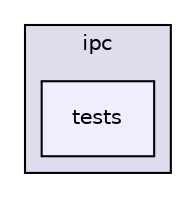 digraph "ti/ipc/tests" {
  compound=true
  node [ fontsize="10", fontname="Helvetica"];
  edge [ labelfontsize="10", labelfontname="Helvetica"];
  subgraph clusterdir_d15d182bf14778c656928067305f92ce {
    graph [ bgcolor="#ddddee", pencolor="black", label="ipc" fontname="Helvetica", fontsize="10", URL="dir_d15d182bf14778c656928067305f92ce.html"]
  dir_07c7484972aa6b4e3faecc6ab62955c0 [shape=box, label="tests", style="filled", fillcolor="#eeeeff", pencolor="black", URL="dir_07c7484972aa6b4e3faecc6ab62955c0.html"];
  }
}
